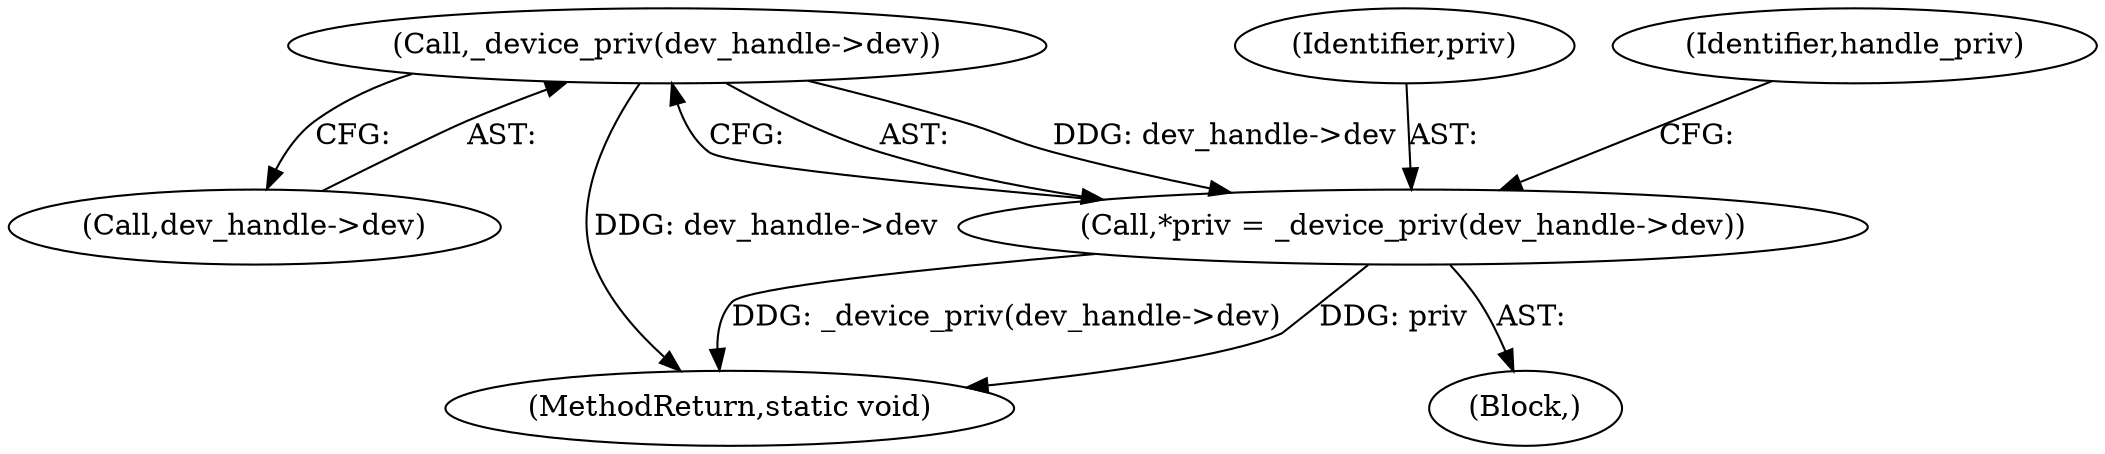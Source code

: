digraph "1_Chrome_ac149a8d4371c0e01e0934fdd57b09e86f96b5b9_16@pointer" {
"1000107" [label="(Call,_device_priv(dev_handle->dev))"];
"1000105" [label="(Call,*priv = _device_priv(dev_handle->dev))"];
"1000106" [label="(Identifier,priv)"];
"1000105" [label="(Call,*priv = _device_priv(dev_handle->dev))"];
"1000113" [label="(Identifier,handle_priv)"];
"1000108" [label="(Call,dev_handle->dev)"];
"1000107" [label="(Call,_device_priv(dev_handle->dev))"];
"1000103" [label="(Block,)"];
"1000165" [label="(MethodReturn,static void)"];
"1000107" -> "1000105"  [label="AST: "];
"1000107" -> "1000108"  [label="CFG: "];
"1000108" -> "1000107"  [label="AST: "];
"1000105" -> "1000107"  [label="CFG: "];
"1000107" -> "1000165"  [label="DDG: dev_handle->dev"];
"1000107" -> "1000105"  [label="DDG: dev_handle->dev"];
"1000105" -> "1000103"  [label="AST: "];
"1000106" -> "1000105"  [label="AST: "];
"1000113" -> "1000105"  [label="CFG: "];
"1000105" -> "1000165"  [label="DDG: _device_priv(dev_handle->dev)"];
"1000105" -> "1000165"  [label="DDG: priv"];
}
